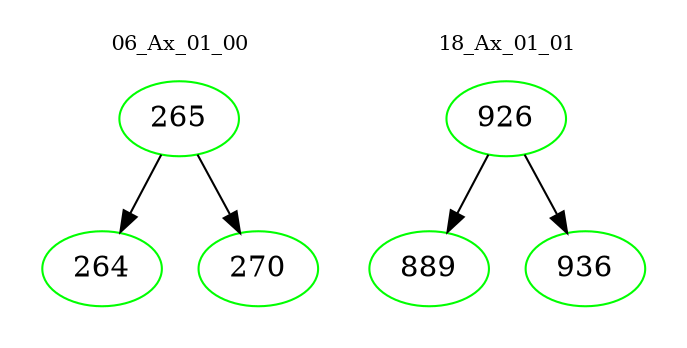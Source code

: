 digraph{
subgraph cluster_0 {
color = white
label = "06_Ax_01_00";
fontsize=10;
T0_265 [label="265", color="green"]
T0_265 -> T0_264 [color="black"]
T0_264 [label="264", color="green"]
T0_265 -> T0_270 [color="black"]
T0_270 [label="270", color="green"]
}
subgraph cluster_1 {
color = white
label = "18_Ax_01_01";
fontsize=10;
T1_926 [label="926", color="green"]
T1_926 -> T1_889 [color="black"]
T1_889 [label="889", color="green"]
T1_926 -> T1_936 [color="black"]
T1_936 [label="936", color="green"]
}
}
